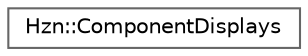 digraph "Graphical Class Hierarchy"
{
 // LATEX_PDF_SIZE
  bgcolor="transparent";
  edge [fontname=Helvetica,fontsize=10,labelfontname=Helvetica,labelfontsize=10];
  node [fontname=Helvetica,fontsize=10,shape=box,height=0.2,width=0.4];
  rankdir="LR";
  Node0 [label="Hzn::ComponentDisplays",height=0.2,width=0.4,color="grey40", fillcolor="white", style="filled",URL="$struct_hzn_1_1_component_displays.html",tooltip=" "];
}
